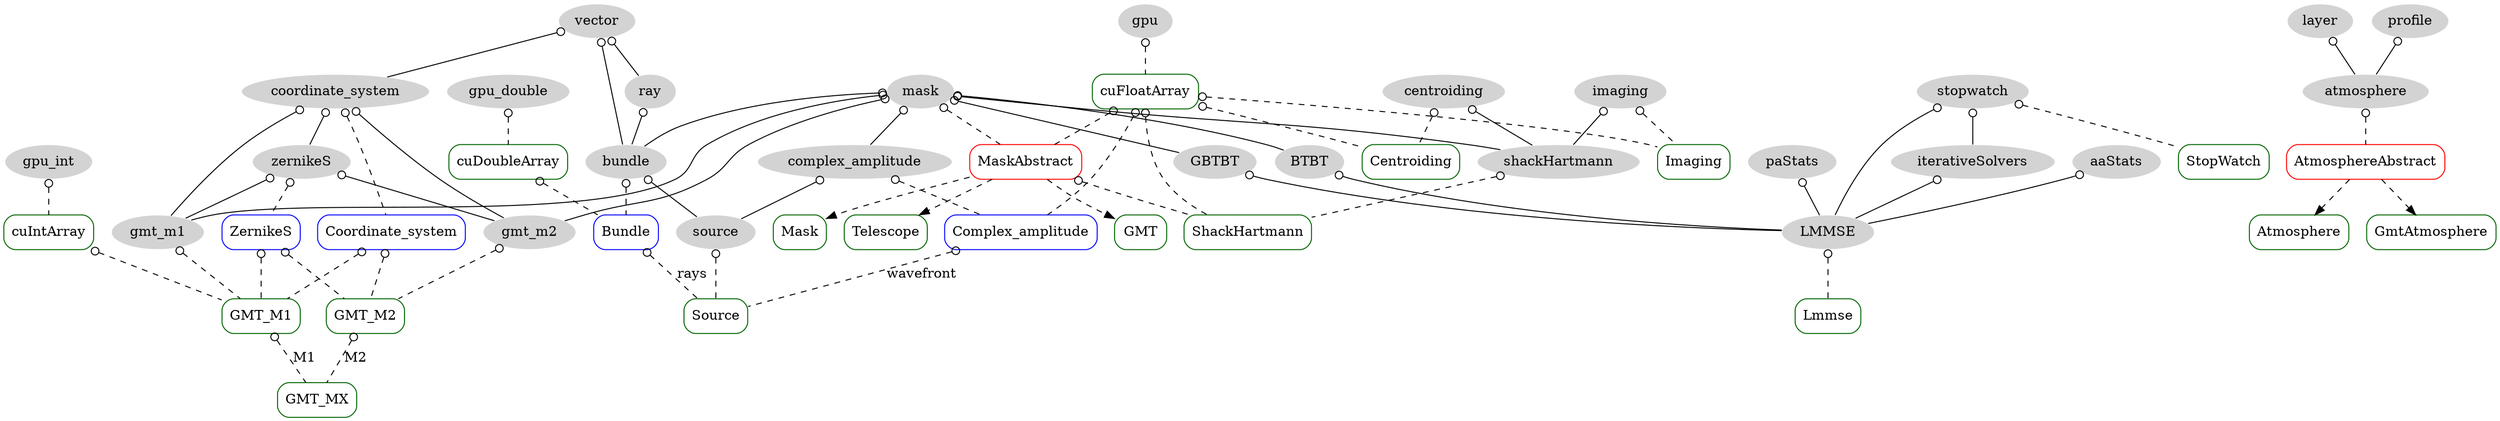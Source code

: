 digraph {
overlap=false
splines=true
node[style=filled,fillcolor=lightgrey,color=white];
edge[arrowtail=odot,dir=back];

mask -> shackHartmann;
imaging -> shackHartmann;
centroiding -> shackHartmann;
bundle -> source;

coordinate_system -> zernikeS;
coordinate_system -> gmt_m1;
coordinate_system -> gmt_m2

mask -> gmt_m1;
mask -> gmt_m2;
mask -> complex_amplitude;

zernikeS -> gmt_m1;
zernikeS -> gmt_m2;

vector -> coordinate_system;
vector -> bundle;

mask -> bundle;
ray -> bundle;
vector -> ray;
complex_amplitude -> source;

layer -> atmosphere;
profile -> atmosphere;

mask -> BTBT;
mask -> GBTBT;
aaStats -> LMMSE;
paStats -> LMMSE;
BTBT -> LMMSE;
GBTBT -> LMMSE;
iterativeSolvers -> LMMSE;
stopwatch -> LMMSE;
stopwatch -> iterativeSolvers;

gpu;
gpu_int;
gpu_double;

node[color=darkgreen,style=rounded,shape=box];
edge[style=dashed]

centroiding -> Centroiding;
imaging -> Imaging;
cuFloatArray -> Imaging;
cuFloatArray -> Centroiding;

source -> Source;
Complex_amplitude[color=blue];
complex_amplitude -> Complex_amplitude;
cuFloatArray -> Complex_amplitude;
Bundle[color=blue];
bundle -> Bundle;
cuDoubleArray -> Bundle;
Complex_amplitude -> Source[label="wavefront"];
Bundle -> Source[label="rays"];

shackHartmann -> ShackHartmann;
MaskAbstract -> ShackHartmann;
cuFloatArray -> ShackHartmann

gmt_m1 -> GMT_M1;
cuIntArray -> GMT_M1;
gmt_m2 -> GMT_M2;
ZernikeS[color=blue];
zernikeS -> ZernikeS;
ZernikeS -> GMT_M1;
ZernikeS -> GMT_M2;
GMT_M1 -> GMT_MX[label="M1"];
GMT_M2 -> GMT_MX[label="M2"];
Coordinate_system[color=blue];
coordinate_system -> Coordinate_system;
Coordinate_system -> GMT_M1;
Coordinate_system -> GMT_M2;

AtmosphereAbstract[color=red];
atmosphere -> AtmosphereAbstract;

MaskAbstract[color=red]
mask -> MaskAbstract;
cuFloatArray -> MaskAbstract;

stopwatch -> StopWatch;

gpu -> cuFloatArray;
gpu_int -> cuIntArray;
gpu_double -> cuDoubleArray;
LMMSE -> Lmmse;

edge[dir=forward];

AtmosphereAbstract -> Atmosphere;
AtmosphereAbstract -> GmtAtmosphere;

MaskAbstract -> Mask;
MaskAbstract -> Telescope;
MaskAbstract -> GMT;

}